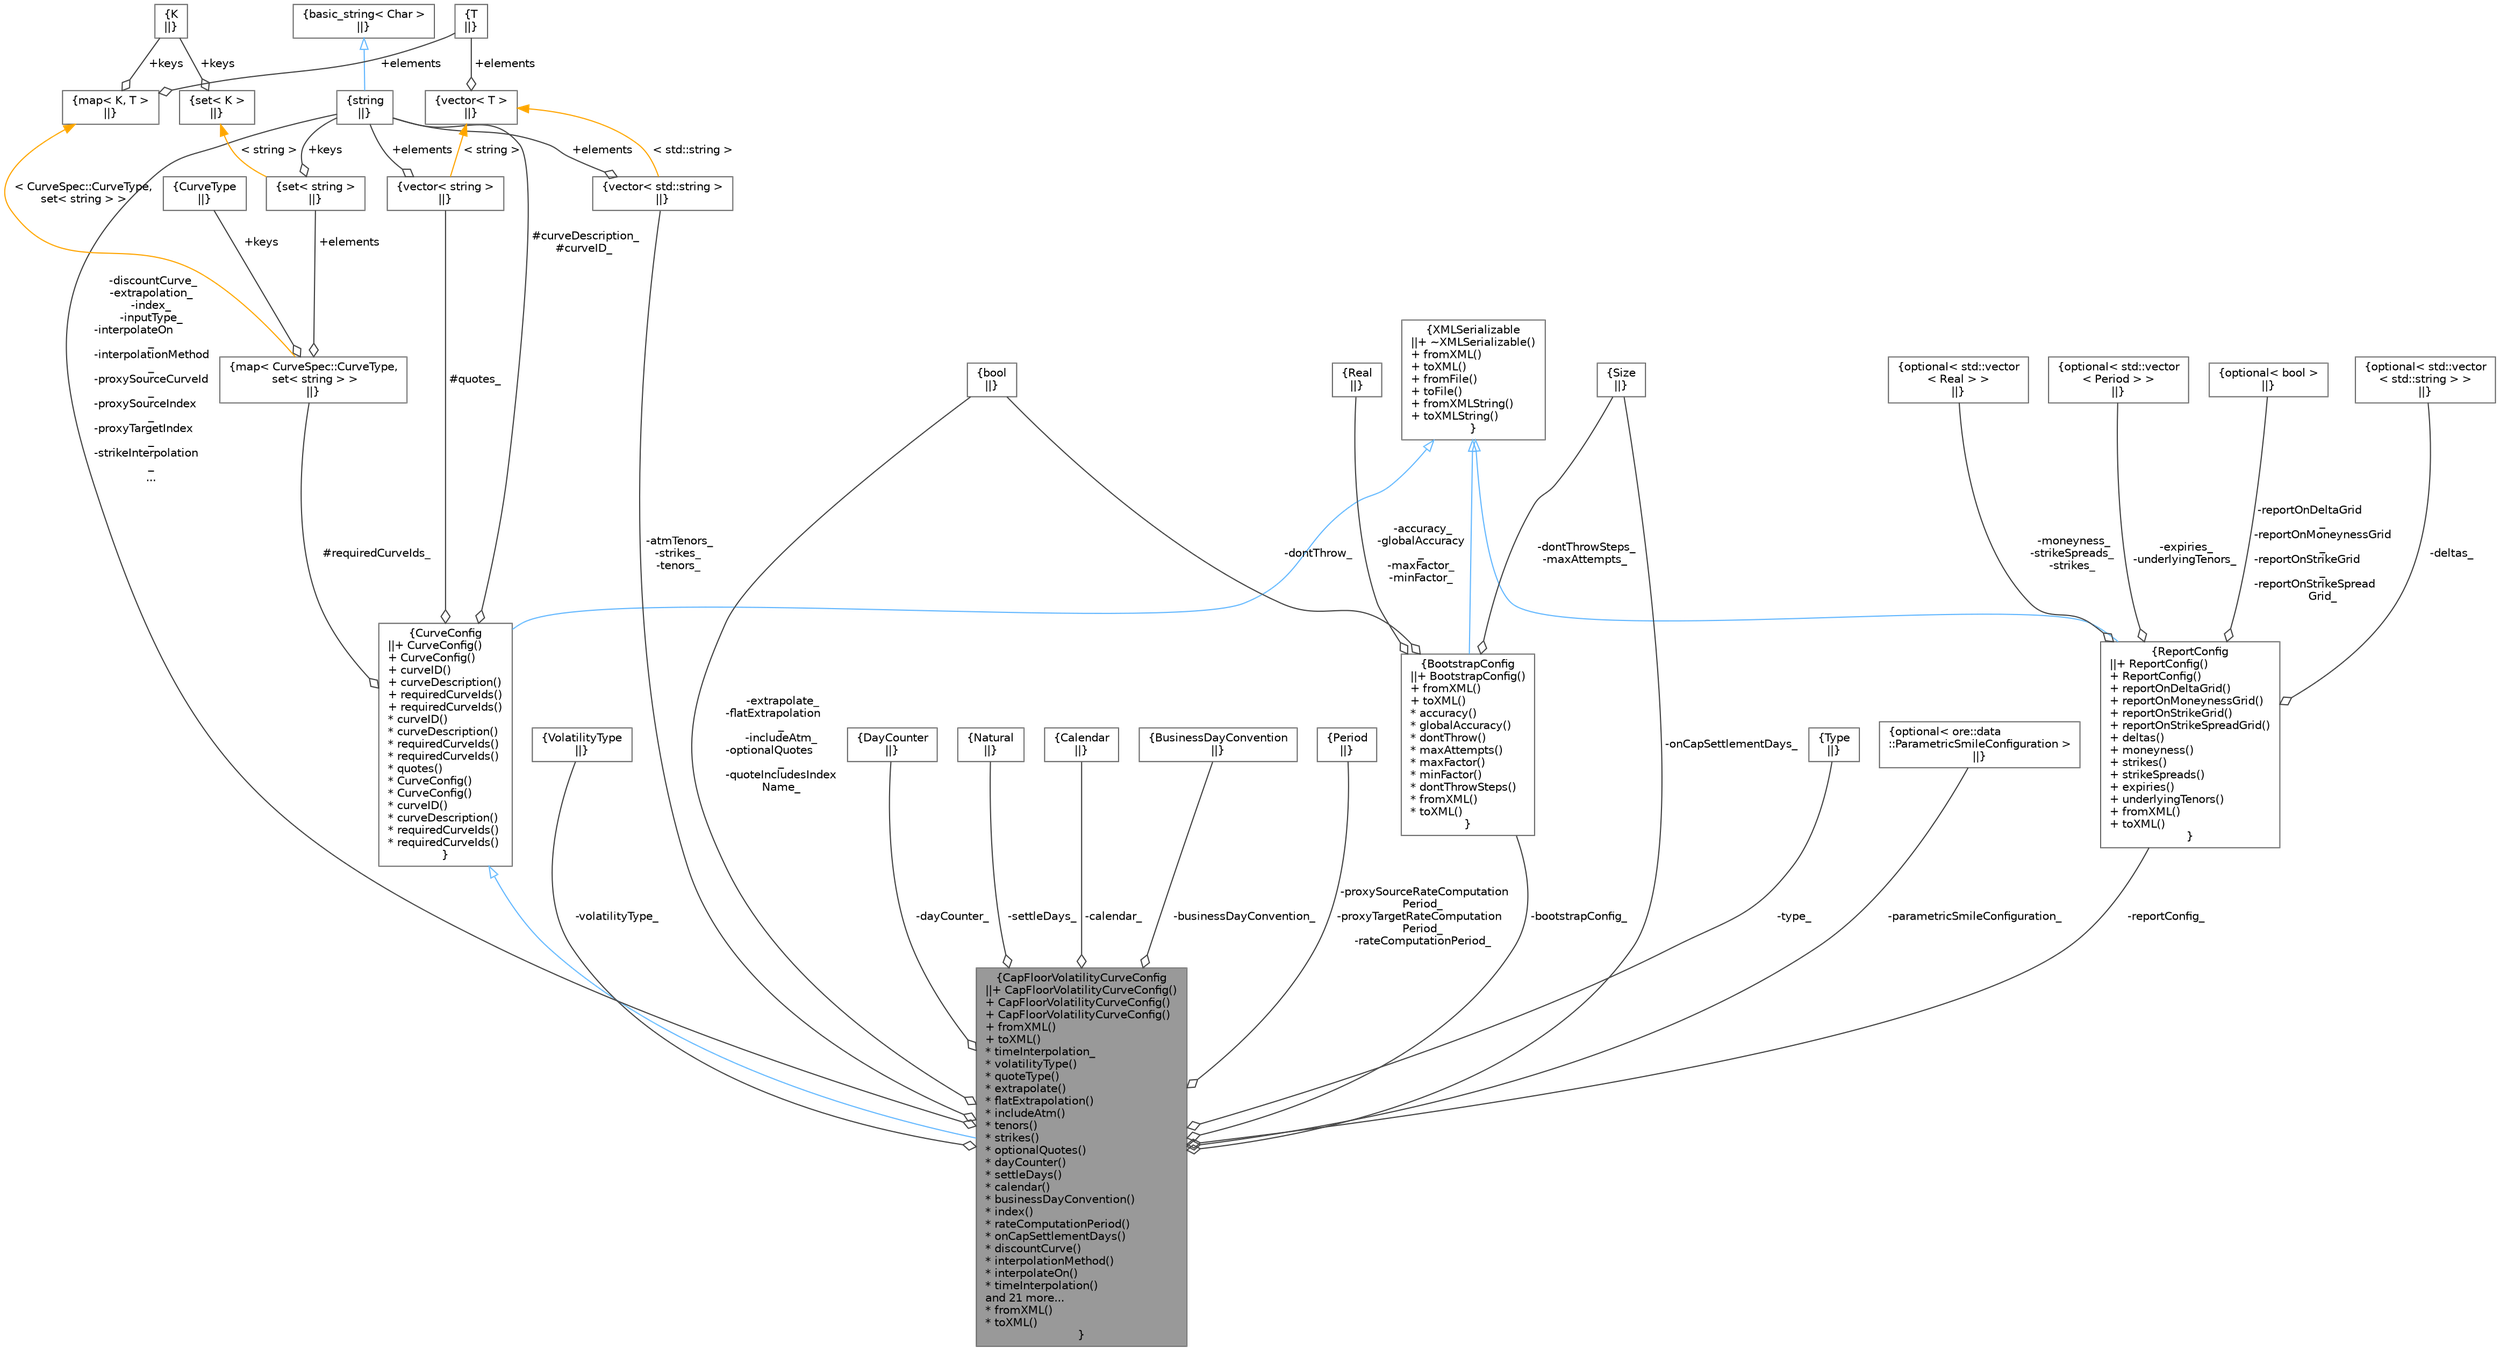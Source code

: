 digraph "CapFloorVolatilityCurveConfig"
{
 // INTERACTIVE_SVG=YES
 // LATEX_PDF_SIZE
  bgcolor="transparent";
  edge [fontname=Helvetica,fontsize=10,labelfontname=Helvetica,labelfontsize=10];
  node [fontname=Helvetica,fontsize=10,shape=box,height=0.2,width=0.4];
  Node1 [label="{CapFloorVolatilityCurveConfig\n||+ CapFloorVolatilityCurveConfig()\l+ CapFloorVolatilityCurveConfig()\l+ CapFloorVolatilityCurveConfig()\l+ fromXML()\l+ toXML()\l* timeInterpolation_\l* volatilityType()\l* quoteType()\l* extrapolate()\l* flatExtrapolation()\l* includeAtm()\l* tenors()\l* strikes()\l* optionalQuotes()\l* dayCounter()\l* settleDays()\l* calendar()\l* businessDayConvention()\l* index()\l* rateComputationPeriod()\l* onCapSettlementDays()\l* discountCurve()\l* interpolationMethod()\l* interpolateOn()\l* timeInterpolation()\land 21 more...\l* fromXML()\l* toXML()\l}",height=0.2,width=0.4,color="gray40", fillcolor="grey60", style="filled", fontcolor="black",tooltip=" "];
  Node2 -> Node1 [dir="back",color="steelblue1",style="solid",arrowtail="onormal"];
  Node2 [label="{CurveConfig\n||+ CurveConfig()\l+ CurveConfig()\l+ curveID()\l+ curveDescription()\l+ requiredCurveIds()\l+ requiredCurveIds()\l* curveID()\l* curveDescription()\l* requiredCurveIds()\l* requiredCurveIds()\l* quotes()\l* CurveConfig()\l* CurveConfig()\l* curveID()\l* curveDescription()\l* requiredCurveIds()\l* requiredCurveIds()\l}",height=0.2,width=0.4,color="gray40", fillcolor="white", style="filled",URL="$classore_1_1data_1_1_curve_config.html",tooltip="Base curve configuration."];
  Node3 -> Node2 [dir="back",color="steelblue1",style="solid",arrowtail="onormal"];
  Node3 [label="{XMLSerializable\n||+ ~XMLSerializable()\l+ fromXML()\l+ toXML()\l+ fromFile()\l+ toFile()\l+ fromXMLString()\l+ toXMLString()\l}",height=0.2,width=0.4,color="gray40", fillcolor="white", style="filled",URL="$classore_1_1data_1_1_x_m_l_serializable.html",tooltip="Base class for all serializable classes."];
  Node4 -> Node2 [color="grey25",style="solid",label=" #curveDescription_\n#curveID_" ,arrowhead="odiamond"];
  Node4 [label="{string\n||}",height=0.2,width=0.4,color="gray40", fillcolor="white", style="filled",tooltip=" "];
  Node5 -> Node4 [dir="back",color="steelblue1",style="solid",arrowtail="onormal"];
  Node5 [label="{basic_string\< Char \>\n||}",height=0.2,width=0.4,color="gray40", fillcolor="white", style="filled",tooltip=" "];
  Node6 -> Node2 [color="grey25",style="solid",label=" #quotes_" ,arrowhead="odiamond"];
  Node6 [label="{vector\< string \>\n||}",height=0.2,width=0.4,color="gray40", fillcolor="white", style="filled",tooltip=" "];
  Node4 -> Node6 [color="grey25",style="solid",label=" +elements" ,arrowhead="odiamond"];
  Node7 -> Node6 [dir="back",color="orange",style="solid",label=" \< string \>" ];
  Node7 [label="{vector\< T \>\n||}",height=0.2,width=0.4,color="gray40", fillcolor="white", style="filled",tooltip=" "];
  Node8 -> Node7 [color="grey25",style="solid",label=" +elements" ,arrowhead="odiamond"];
  Node8 [label="{T\n||}",height=0.2,width=0.4,color="gray40", fillcolor="white", style="filled",tooltip=" "];
  Node9 -> Node2 [color="grey25",style="solid",label=" #requiredCurveIds_" ,arrowhead="odiamond"];
  Node9 [label="{map\< CurveSpec::CurveType,\l set\< string \> \>\n||}",height=0.2,width=0.4,color="gray40", fillcolor="white", style="filled",tooltip=" "];
  Node10 -> Node9 [color="grey25",style="solid",label=" +keys" ,arrowhead="odiamond"];
  Node10 [label="{CurveType\n||}",height=0.2,width=0.4,color="gray40", fillcolor="white", style="filled",tooltip=" "];
  Node11 -> Node9 [color="grey25",style="solid",label=" +elements" ,arrowhead="odiamond"];
  Node11 [label="{set\< string \>\n||}",height=0.2,width=0.4,color="gray40", fillcolor="white", style="filled",tooltip=" "];
  Node4 -> Node11 [color="grey25",style="solid",label=" +keys" ,arrowhead="odiamond"];
  Node12 -> Node11 [dir="back",color="orange",style="solid",label=" \< string \>" ];
  Node12 [label="{set\< K \>\n||}",height=0.2,width=0.4,color="gray40", fillcolor="white", style="filled",tooltip=" "];
  Node13 -> Node12 [color="grey25",style="solid",label=" +keys" ,arrowhead="odiamond"];
  Node13 [label="{K\n||}",height=0.2,width=0.4,color="gray40", fillcolor="white", style="filled",tooltip=" "];
  Node14 -> Node9 [dir="back",color="orange",style="solid",label=" \< CurveSpec::CurveType,\l set\< string \> \>" ];
  Node14 [label="{map\< K, T \>\n||}",height=0.2,width=0.4,color="gray40", fillcolor="white", style="filled",tooltip=" "];
  Node13 -> Node14 [color="grey25",style="solid",label=" +keys" ,arrowhead="odiamond"];
  Node8 -> Node14 [color="grey25",style="solid",label=" +elements" ,arrowhead="odiamond"];
  Node15 -> Node1 [color="grey25",style="solid",label=" -volatilityType_" ,arrowhead="odiamond"];
  Node15 [label="{VolatilityType\n||}",height=0.2,width=0.4,color="gray40", fillcolor="white", style="filled",tooltip=" "];
  Node16 -> Node1 [color="grey25",style="solid",label=" -extrapolate_\n-flatExtrapolation\l_\n-includeAtm_\n-optionalQuotes\l_\n-quoteIncludesIndex\lName_" ,arrowhead="odiamond"];
  Node16 [label="{bool\n||}",height=0.2,width=0.4,color="gray40", fillcolor="white", style="filled",URL="$classbool.html",tooltip=" "];
  Node17 -> Node1 [color="grey25",style="solid",label=" -atmTenors_\n-strikes_\n-tenors_" ,arrowhead="odiamond"];
  Node17 [label="{vector\< std::string \>\n||}",height=0.2,width=0.4,color="gray40", fillcolor="white", style="filled",tooltip=" "];
  Node4 -> Node17 [color="grey25",style="solid",label=" +elements" ,arrowhead="odiamond"];
  Node7 -> Node17 [dir="back",color="orange",style="solid",label=" \< std::string \>" ];
  Node18 -> Node1 [color="grey25",style="solid",label=" -dayCounter_" ,arrowhead="odiamond"];
  Node18 [label="{DayCounter\n||}",height=0.2,width=0.4,color="gray40", fillcolor="white", style="filled",tooltip=" "];
  Node19 -> Node1 [color="grey25",style="solid",label=" -settleDays_" ,arrowhead="odiamond"];
  Node19 [label="{Natural\n||}",height=0.2,width=0.4,color="gray40", fillcolor="white", style="filled",tooltip=" "];
  Node20 -> Node1 [color="grey25",style="solid",label=" -calendar_" ,arrowhead="odiamond"];
  Node20 [label="{Calendar\n||}",height=0.2,width=0.4,color="gray40", fillcolor="white", style="filled",tooltip=" "];
  Node21 -> Node1 [color="grey25",style="solid",label=" -businessDayConvention_" ,arrowhead="odiamond"];
  Node21 [label="{BusinessDayConvention\n||}",height=0.2,width=0.4,color="gray40", fillcolor="white", style="filled",tooltip=" "];
  Node4 -> Node1 [color="grey25",style="solid",label=" -discountCurve_\n-extrapolation_\n-index_\n-inputType_\n-interpolateOn\l_\n-interpolationMethod\l_\n-proxySourceCurveId\l_\n-proxySourceIndex\l_\n-proxyTargetIndex\l_\n-strikeInterpolation\l_\n..." ,arrowhead="odiamond"];
  Node22 -> Node1 [color="grey25",style="solid",label=" -proxySourceRateComputation\lPeriod_\n-proxyTargetRateComputation\lPeriod_\n-rateComputationPeriod_" ,arrowhead="odiamond"];
  Node22 [label="{Period\n||}",height=0.2,width=0.4,color="gray40", fillcolor="white", style="filled",tooltip=" "];
  Node23 -> Node1 [color="grey25",style="solid",label=" -onCapSettlementDays_" ,arrowhead="odiamond"];
  Node23 [label="{Size\n||}",height=0.2,width=0.4,color="gray40", fillcolor="white", style="filled",tooltip=" "];
  Node24 -> Node1 [color="grey25",style="solid",label=" -bootstrapConfig_" ,arrowhead="odiamond"];
  Node24 [label="{BootstrapConfig\n||+ BootstrapConfig()\l+ fromXML()\l+ toXML()\l* accuracy()\l* globalAccuracy()\l* dontThrow()\l* maxAttempts()\l* maxFactor()\l* minFactor()\l* dontThrowSteps()\l* fromXML()\l* toXML()\l}",height=0.2,width=0.4,color="gray40", fillcolor="white", style="filled",URL="$classore_1_1data_1_1_bootstrap_config.html",tooltip=" "];
  Node3 -> Node24 [dir="back",color="steelblue1",style="solid",arrowtail="onormal"];
  Node25 -> Node24 [color="grey25",style="solid",label=" -accuracy_\n-globalAccuracy\l_\n-maxFactor_\n-minFactor_" ,arrowhead="odiamond"];
  Node25 [label="{Real\n||}",height=0.2,width=0.4,color="gray40", fillcolor="white", style="filled",tooltip=" "];
  Node16 -> Node24 [color="grey25",style="solid",label=" -dontThrow_" ,arrowhead="odiamond"];
  Node23 -> Node24 [color="grey25",style="solid",label=" -dontThrowSteps_\n-maxAttempts_" ,arrowhead="odiamond"];
  Node26 -> Node1 [color="grey25",style="solid",label=" -type_" ,arrowhead="odiamond"];
  Node26 [label="{Type\n||}",height=0.2,width=0.4,color="gray40", fillcolor="white", style="filled",tooltip=" "];
  Node27 -> Node1 [color="grey25",style="solid",label=" -parametricSmileConfiguration_" ,arrowhead="odiamond"];
  Node27 [label="{optional\< ore::data\l::ParametricSmileConfiguration \>\n||}",height=0.2,width=0.4,color="gray40", fillcolor="white", style="filled",tooltip=" "];
  Node28 -> Node1 [color="grey25",style="solid",label=" -reportConfig_" ,arrowhead="odiamond"];
  Node28 [label="{ReportConfig\n||+ ReportConfig()\l+ ReportConfig()\l+ reportOnDeltaGrid()\l+ reportOnMoneynessGrid()\l+ reportOnStrikeGrid()\l+ reportOnStrikeSpreadGrid()\l+ deltas()\l+ moneyness()\l+ strikes()\l+ strikeSpreads()\l+ expiries()\l+ underlyingTenors()\l+ fromXML()\l+ toXML()\l}",height=0.2,width=0.4,color="gray40", fillcolor="white", style="filled",URL="$classore_1_1data_1_1_report_config.html",tooltip=" "];
  Node3 -> Node28 [dir="back",color="steelblue1",style="solid",arrowtail="onormal"];
  Node29 -> Node28 [color="grey25",style="solid",label=" -reportOnDeltaGrid\l_\n-reportOnMoneynessGrid\l_\n-reportOnStrikeGrid\l_\n-reportOnStrikeSpread\lGrid_" ,arrowhead="odiamond"];
  Node29 [label="{optional\< bool \>\n||}",height=0.2,width=0.4,color="gray40", fillcolor="white", style="filled",tooltip=" "];
  Node30 -> Node28 [color="grey25",style="solid",label=" -deltas_" ,arrowhead="odiamond"];
  Node30 [label="{optional\< std::vector\l\< std::string \> \>\n||}",height=0.2,width=0.4,color="gray40", fillcolor="white", style="filled",tooltip=" "];
  Node31 -> Node28 [color="grey25",style="solid",label=" -moneyness_\n-strikeSpreads_\n-strikes_" ,arrowhead="odiamond"];
  Node31 [label="{optional\< std::vector\l\< Real \> \>\n||}",height=0.2,width=0.4,color="gray40", fillcolor="white", style="filled",tooltip=" "];
  Node32 -> Node28 [color="grey25",style="solid",label=" -expiries_\n-underlyingTenors_" ,arrowhead="odiamond"];
  Node32 [label="{optional\< std::vector\l\< Period \> \>\n||}",height=0.2,width=0.4,color="gray40", fillcolor="white", style="filled",tooltip=" "];
}
